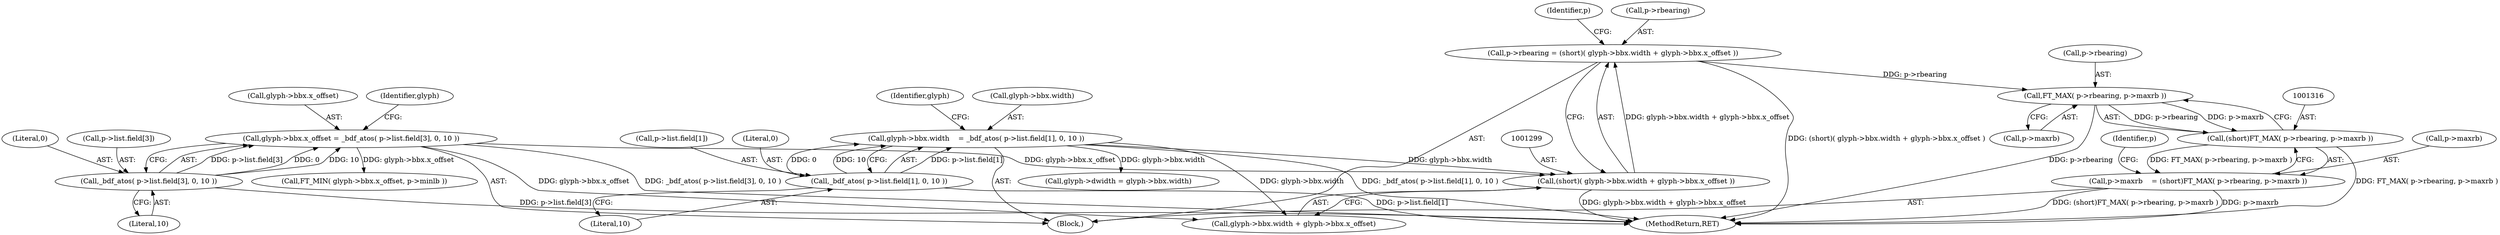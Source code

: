 digraph "0_savannah_07bdb6e289c7954e2a533039dc93c1c136099d2d@integer" {
"1001294" [label="(Call,p->rbearing = (short)( glyph->bbx.width + glyph->bbx.x_offset ))"];
"1001298" [label="(Call,(short)( glyph->bbx.width + glyph->bbx.x_offset ))"];
"1001167" [label="(Call,glyph->bbx.width    = _bdf_atos( p->list.field[1], 0, 10 ))"];
"1001173" [label="(Call,_bdf_atos( p->list.field[1], 0, 10 ))"];
"1001199" [label="(Call,glyph->bbx.x_offset = _bdf_atos( p->list.field[3], 0, 10 ))"];
"1001205" [label="(Call,_bdf_atos( p->list.field[3], 0, 10 ))"];
"1001317" [label="(Call,FT_MAX( p->rbearing, p->maxrb ))"];
"1001315" [label="(Call,(short)FT_MAX( p->rbearing, p->maxrb ))"];
"1001311" [label="(Call,p->maxrb    = (short)FT_MAX( p->rbearing, p->maxrb ))"];
"1001315" [label="(Call,(short)FT_MAX( p->rbearing, p->maxrb ))"];
"1001173" [label="(Call,_bdf_atos( p->list.field[1], 0, 10 ))"];
"1001168" [label="(Call,glyph->bbx.width)"];
"1001318" [label="(Call,p->rbearing)"];
"1001312" [label="(Call,p->maxrb)"];
"1001317" [label="(Call,FT_MAX( p->rbearing, p->maxrb ))"];
"1001311" [label="(Call,p->maxrb    = (short)FT_MAX( p->rbearing, p->maxrb ))"];
"1001326" [label="(Identifier,p)"];
"1001213" [label="(Literal,0)"];
"1001313" [label="(Identifier,p)"];
"1001214" [label="(Literal,10)"];
"1001206" [label="(Call,p->list.field[3])"];
"1001182" [label="(Literal,10)"];
"1001294" [label="(Call,p->rbearing = (short)( glyph->bbx.width + glyph->bbx.x_offset ))"];
"1001143" [label="(Block,)"];
"1001218" [label="(Identifier,glyph)"];
"1001205" [label="(Call,_bdf_atos( p->list.field[3], 0, 10 ))"];
"1001298" [label="(Call,(short)( glyph->bbx.width + glyph->bbx.x_offset ))"];
"1001174" [label="(Call,p->list.field[1])"];
"1001330" [label="(Call,FT_MIN( glyph->bbx.x_offset, p->minlb ))"];
"1001295" [label="(Call,p->rbearing)"];
"1001200" [label="(Call,glyph->bbx.x_offset)"];
"1001186" [label="(Identifier,glyph)"];
"1001167" [label="(Call,glyph->bbx.width    = _bdf_atos( p->list.field[1], 0, 10 ))"];
"1001300" [label="(Call,glyph->bbx.width + glyph->bbx.x_offset)"];
"1001362" [label="(Call,glyph->dwidth = glyph->bbx.width)"];
"1001321" [label="(Call,p->maxrb)"];
"1001181" [label="(Literal,0)"];
"1001568" [label="(MethodReturn,RET)"];
"1001199" [label="(Call,glyph->bbx.x_offset = _bdf_atos( p->list.field[3], 0, 10 ))"];
"1001294" -> "1001143"  [label="AST: "];
"1001294" -> "1001298"  [label="CFG: "];
"1001295" -> "1001294"  [label="AST: "];
"1001298" -> "1001294"  [label="AST: "];
"1001313" -> "1001294"  [label="CFG: "];
"1001294" -> "1001568"  [label="DDG: (short)( glyph->bbx.width + glyph->bbx.x_offset )"];
"1001298" -> "1001294"  [label="DDG: glyph->bbx.width + glyph->bbx.x_offset"];
"1001294" -> "1001317"  [label="DDG: p->rbearing"];
"1001298" -> "1001300"  [label="CFG: "];
"1001299" -> "1001298"  [label="AST: "];
"1001300" -> "1001298"  [label="AST: "];
"1001298" -> "1001568"  [label="DDG: glyph->bbx.width + glyph->bbx.x_offset"];
"1001167" -> "1001298"  [label="DDG: glyph->bbx.width"];
"1001199" -> "1001298"  [label="DDG: glyph->bbx.x_offset"];
"1001167" -> "1001143"  [label="AST: "];
"1001167" -> "1001173"  [label="CFG: "];
"1001168" -> "1001167"  [label="AST: "];
"1001173" -> "1001167"  [label="AST: "];
"1001186" -> "1001167"  [label="CFG: "];
"1001167" -> "1001568"  [label="DDG: _bdf_atos( p->list.field[1], 0, 10 )"];
"1001173" -> "1001167"  [label="DDG: p->list.field[1]"];
"1001173" -> "1001167"  [label="DDG: 0"];
"1001173" -> "1001167"  [label="DDG: 10"];
"1001167" -> "1001300"  [label="DDG: glyph->bbx.width"];
"1001167" -> "1001362"  [label="DDG: glyph->bbx.width"];
"1001173" -> "1001182"  [label="CFG: "];
"1001174" -> "1001173"  [label="AST: "];
"1001181" -> "1001173"  [label="AST: "];
"1001182" -> "1001173"  [label="AST: "];
"1001173" -> "1001568"  [label="DDG: p->list.field[1]"];
"1001199" -> "1001143"  [label="AST: "];
"1001199" -> "1001205"  [label="CFG: "];
"1001200" -> "1001199"  [label="AST: "];
"1001205" -> "1001199"  [label="AST: "];
"1001218" -> "1001199"  [label="CFG: "];
"1001199" -> "1001568"  [label="DDG: _bdf_atos( p->list.field[3], 0, 10 )"];
"1001205" -> "1001199"  [label="DDG: p->list.field[3]"];
"1001205" -> "1001199"  [label="DDG: 0"];
"1001205" -> "1001199"  [label="DDG: 10"];
"1001199" -> "1001300"  [label="DDG: glyph->bbx.x_offset"];
"1001199" -> "1001330"  [label="DDG: glyph->bbx.x_offset"];
"1001205" -> "1001214"  [label="CFG: "];
"1001206" -> "1001205"  [label="AST: "];
"1001213" -> "1001205"  [label="AST: "];
"1001214" -> "1001205"  [label="AST: "];
"1001205" -> "1001568"  [label="DDG: p->list.field[3]"];
"1001317" -> "1001315"  [label="AST: "];
"1001317" -> "1001321"  [label="CFG: "];
"1001318" -> "1001317"  [label="AST: "];
"1001321" -> "1001317"  [label="AST: "];
"1001315" -> "1001317"  [label="CFG: "];
"1001317" -> "1001568"  [label="DDG: p->rbearing"];
"1001317" -> "1001315"  [label="DDG: p->rbearing"];
"1001317" -> "1001315"  [label="DDG: p->maxrb"];
"1001315" -> "1001311"  [label="AST: "];
"1001316" -> "1001315"  [label="AST: "];
"1001311" -> "1001315"  [label="CFG: "];
"1001315" -> "1001568"  [label="DDG: FT_MAX( p->rbearing, p->maxrb )"];
"1001315" -> "1001311"  [label="DDG: FT_MAX( p->rbearing, p->maxrb )"];
"1001311" -> "1001143"  [label="AST: "];
"1001312" -> "1001311"  [label="AST: "];
"1001326" -> "1001311"  [label="CFG: "];
"1001311" -> "1001568"  [label="DDG: p->maxrb"];
"1001311" -> "1001568"  [label="DDG: (short)FT_MAX( p->rbearing, p->maxrb )"];
}
